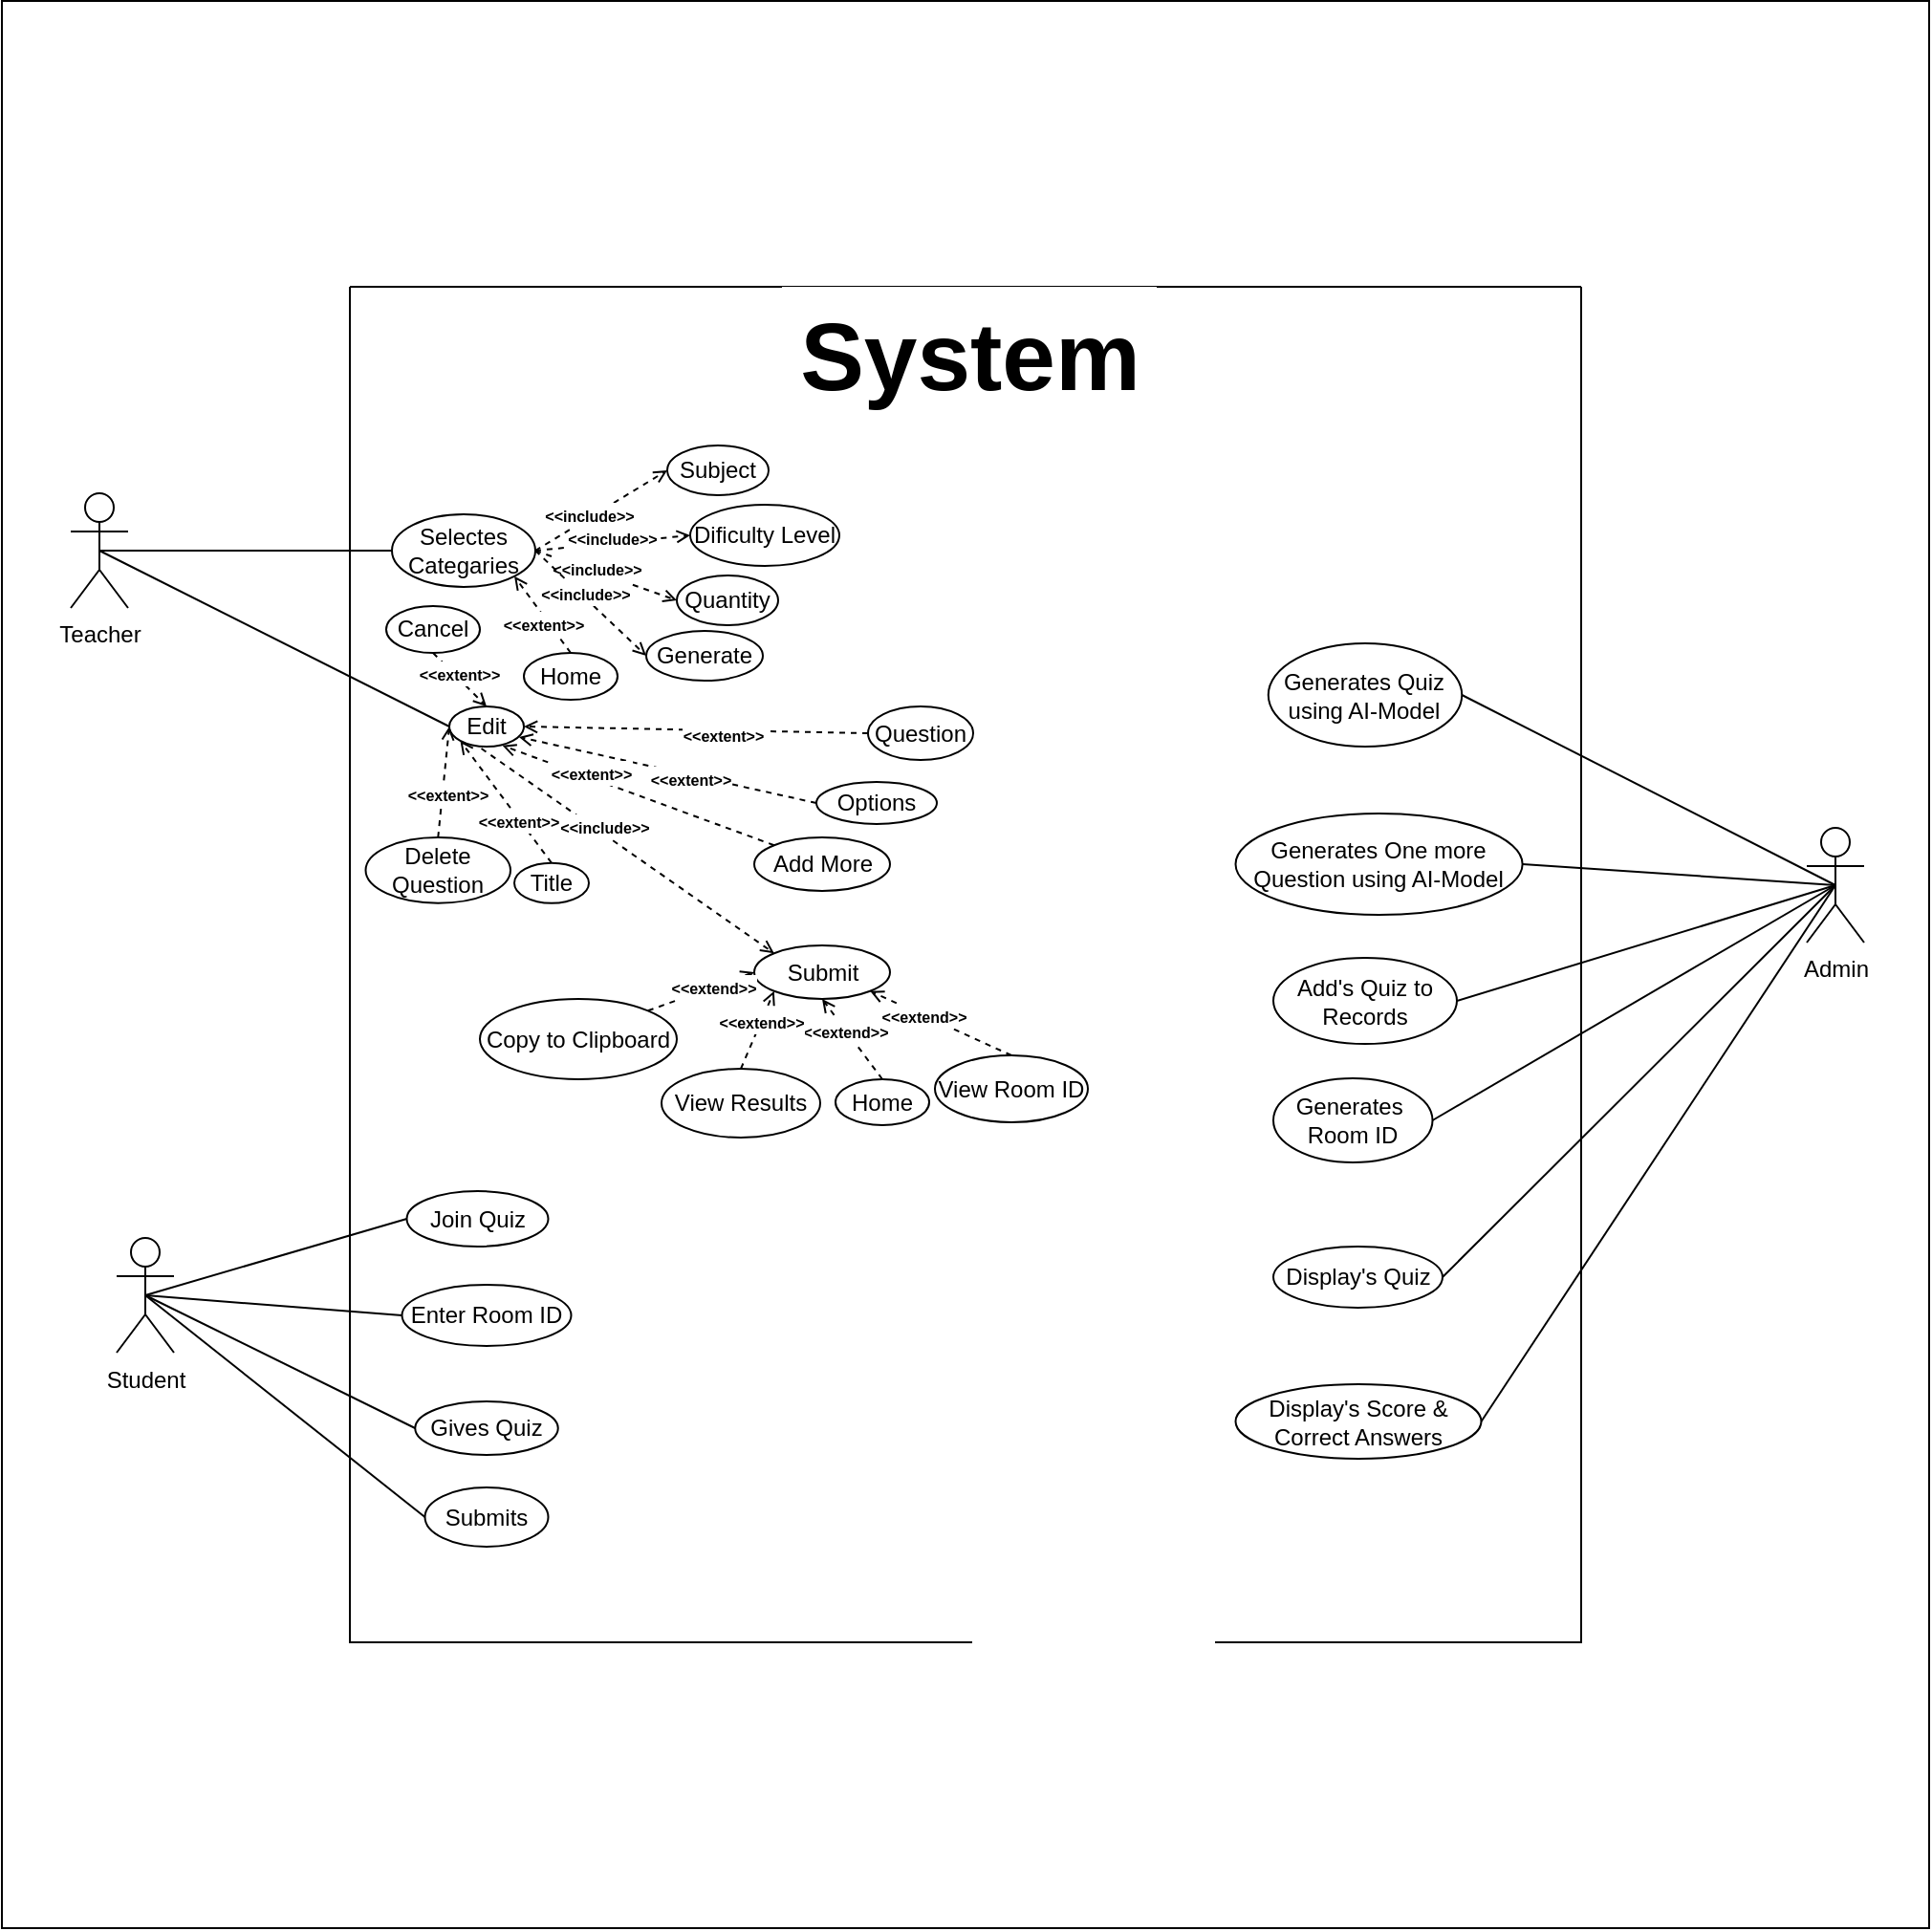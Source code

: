 <mxfile version="23.0.2" type="device">
  <diagram name="Page-1" id="hiehJCwvsUua7CjGSmnJ">
    <mxGraphModel dx="1436" dy="1006" grid="0" gridSize="10" guides="1" tooltips="1" connect="1" arrows="1" fold="1" page="0" pageScale="1" pageWidth="827" pageHeight="1169" math="0" shadow="0">
      <root>
        <mxCell id="0" />
        <mxCell id="1" parent="0" />
        <mxCell id="QPADVxnlIXIoXy0uTIt_-3" value="" style="whiteSpace=wrap;html=1;aspect=fixed;" parent="1" vertex="1">
          <mxGeometry x="-87" y="-64.5" width="1008" height="1008" as="geometry" />
        </mxCell>
        <mxCell id="n5yK7r2kHpKYP2_WQRcN-1" value="" style="swimlane;startSize=0;" parent="1" vertex="1">
          <mxGeometry x="95" y="85" width="644" height="709" as="geometry" />
        </mxCell>
        <mxCell id="EGsyVxNRafV6XFAS_uxc-3" value="&lt;font style=&quot;font-size: 50px;&quot;&gt;&lt;b&gt;System&lt;/b&gt;&lt;/font&gt;" style="text;html=1;align=center;verticalAlign=middle;resizable=0;points=[];autosize=1;strokeColor=none;fillColor=default;" parent="n5yK7r2kHpKYP2_WQRcN-1" vertex="1">
          <mxGeometry x="226" width="196" height="72" as="geometry" />
        </mxCell>
        <mxCell id="EGsyVxNRafV6XFAS_uxc-4" value="Subject" style="ellipse;whiteSpace=wrap;html=1;" parent="n5yK7r2kHpKYP2_WQRcN-1" vertex="1">
          <mxGeometry x="166" y="83" width="53" height="26" as="geometry" />
        </mxCell>
        <mxCell id="EGsyVxNRafV6XFAS_uxc-5" value="Dificulty Level" style="ellipse;whiteSpace=wrap;html=1;" parent="n5yK7r2kHpKYP2_WQRcN-1" vertex="1">
          <mxGeometry x="178" y="114" width="78" height="32" as="geometry" />
        </mxCell>
        <mxCell id="EGsyVxNRafV6XFAS_uxc-6" value="Quantity" style="ellipse;whiteSpace=wrap;html=1;" parent="n5yK7r2kHpKYP2_WQRcN-1" vertex="1">
          <mxGeometry x="171" y="151" width="53" height="26" as="geometry" />
        </mxCell>
        <mxCell id="NHSbfe3mQL37GJc6aBrX-5" value="Generate" style="ellipse;whiteSpace=wrap;html=1;direction=west;" parent="n5yK7r2kHpKYP2_WQRcN-1" vertex="1">
          <mxGeometry x="155" y="180" width="61" height="26" as="geometry" />
        </mxCell>
        <mxCell id="NHSbfe3mQL37GJc6aBrX-6" value="Selectes Categaries" style="ellipse;whiteSpace=wrap;html=1;direction=west;" parent="n5yK7r2kHpKYP2_WQRcN-1" vertex="1">
          <mxGeometry x="22" y="119" width="75" height="38" as="geometry" />
        </mxCell>
        <mxCell id="EGsyVxNRafV6XFAS_uxc-27" value="Display&#39;s Quiz" style="ellipse;whiteSpace=wrap;html=1;fillColor=default;" parent="n5yK7r2kHpKYP2_WQRcN-1" vertex="1">
          <mxGeometry x="483" y="502" width="88.5" height="32" as="geometry" />
        </mxCell>
        <mxCell id="EGsyVxNRafV6XFAS_uxc-28" value="Display&#39;s Score &amp;amp; Correct Answers" style="ellipse;whiteSpace=wrap;html=1;" parent="n5yK7r2kHpKYP2_WQRcN-1" vertex="1">
          <mxGeometry x="463.25" y="574" width="128.5" height="39" as="geometry" />
        </mxCell>
        <mxCell id="EGsyVxNRafV6XFAS_uxc-35" value="Generates Quiz using AI-Model" style="ellipse;whiteSpace=wrap;html=1;" parent="n5yK7r2kHpKYP2_WQRcN-1" vertex="1">
          <mxGeometry x="480.38" y="186.5" width="101.25" height="54" as="geometry" />
        </mxCell>
        <mxCell id="EGsyVxNRafV6XFAS_uxc-40" value="Edit" style="ellipse;whiteSpace=wrap;html=1;direction=west;" parent="n5yK7r2kHpKYP2_WQRcN-1" vertex="1">
          <mxGeometry x="52" y="219.5" width="39" height="21" as="geometry" />
        </mxCell>
        <mxCell id="EGsyVxNRafV6XFAS_uxc-41" value="Title" style="ellipse;whiteSpace=wrap;html=1;direction=west;" parent="n5yK7r2kHpKYP2_WQRcN-1" vertex="1">
          <mxGeometry x="86" y="301.37" width="39" height="21" as="geometry" />
        </mxCell>
        <mxCell id="EGsyVxNRafV6XFAS_uxc-42" value="Question" style="ellipse;whiteSpace=wrap;html=1;direction=west;" parent="n5yK7r2kHpKYP2_WQRcN-1" vertex="1">
          <mxGeometry x="271" y="219.5" width="55" height="28" as="geometry" />
        </mxCell>
        <mxCell id="EGsyVxNRafV6XFAS_uxc-43" value="Options" style="ellipse;whiteSpace=wrap;html=1;direction=west;" parent="n5yK7r2kHpKYP2_WQRcN-1" vertex="1">
          <mxGeometry x="244" y="259" width="63" height="22" as="geometry" />
        </mxCell>
        <mxCell id="EGsyVxNRafV6XFAS_uxc-45" value="Delete Question" style="ellipse;whiteSpace=wrap;html=1;direction=west;" parent="n5yK7r2kHpKYP2_WQRcN-1" vertex="1">
          <mxGeometry x="8.25" y="288" width="75.75" height="34.37" as="geometry" />
        </mxCell>
        <mxCell id="EGsyVxNRafV6XFAS_uxc-46" value="Add More" style="ellipse;whiteSpace=wrap;html=1;direction=west;" parent="n5yK7r2kHpKYP2_WQRcN-1" vertex="1">
          <mxGeometry x="211.5" y="288" width="71" height="28" as="geometry" />
        </mxCell>
        <mxCell id="EGsyVxNRafV6XFAS_uxc-49" value="Submit" style="ellipse;whiteSpace=wrap;html=1;direction=west;" parent="n5yK7r2kHpKYP2_WQRcN-1" vertex="1">
          <mxGeometry x="211.5" y="344.5" width="71" height="28" as="geometry" />
        </mxCell>
        <mxCell id="EGsyVxNRafV6XFAS_uxc-17" value="Enter Room ID" style="ellipse;whiteSpace=wrap;html=1;" parent="n5yK7r2kHpKYP2_WQRcN-1" vertex="1">
          <mxGeometry x="27.25" y="522" width="88.5" height="32" as="geometry" />
        </mxCell>
        <mxCell id="EGsyVxNRafV6XFAS_uxc-18" value="Gives Quiz" style="ellipse;whiteSpace=wrap;html=1;" parent="n5yK7r2kHpKYP2_WQRcN-1" vertex="1">
          <mxGeometry x="34.13" y="583" width="74.75" height="28" as="geometry" />
        </mxCell>
        <mxCell id="EGsyVxNRafV6XFAS_uxc-19" value="Submits" style="ellipse;whiteSpace=wrap;html=1;" parent="n5yK7r2kHpKYP2_WQRcN-1" vertex="1">
          <mxGeometry x="39.25" y="628" width="64.5" height="31" as="geometry" />
        </mxCell>
        <mxCell id="EGsyVxNRafV6XFAS_uxc-16" value="Join Quiz" style="ellipse;whiteSpace=wrap;html=1;" parent="n5yK7r2kHpKYP2_WQRcN-1" vertex="1">
          <mxGeometry x="29.75" y="473" width="74" height="29" as="geometry" />
        </mxCell>
        <mxCell id="EGsyVxNRafV6XFAS_uxc-61" value="&lt;b&gt;&lt;font style=&quot;font-size: 8px;&quot;&gt;&amp;lt;&amp;lt;include&amp;gt;&amp;gt;&lt;/font&gt;&lt;/b&gt;" style="endArrow=open;endSize=5;dashed=1;html=1;rounded=0;exitX=0;exitY=0.5;exitDx=0;exitDy=0;startSize=5;entryX=0;entryY=0.5;entryDx=0;entryDy=0;" parent="n5yK7r2kHpKYP2_WQRcN-1" source="NHSbfe3mQL37GJc6aBrX-6" target="EGsyVxNRafV6XFAS_uxc-5" edge="1">
          <mxGeometry x="-0.015" y="3" width="160" relative="1" as="geometry">
            <mxPoint x="152" y="171" as="sourcePoint" />
            <mxPoint x="312" y="171" as="targetPoint" />
            <mxPoint as="offset" />
          </mxGeometry>
        </mxCell>
        <mxCell id="EGsyVxNRafV6XFAS_uxc-62" value="&lt;b&gt;&lt;font style=&quot;font-size: 8px;&quot;&gt;&amp;lt;&amp;lt;include&amp;gt;&amp;gt;&lt;/font&gt;&lt;/b&gt;" style="endArrow=open;endSize=5;dashed=1;html=1;rounded=0;exitX=0;exitY=0.5;exitDx=0;exitDy=0;startSize=5;entryX=0;entryY=0.5;entryDx=0;entryDy=0;" parent="n5yK7r2kHpKYP2_WQRcN-1" source="NHSbfe3mQL37GJc6aBrX-6" target="EGsyVxNRafV6XFAS_uxc-4" edge="1">
          <mxGeometry x="-0.161" y="2" width="160" relative="1" as="geometry">
            <mxPoint x="107" y="148" as="sourcePoint" />
            <mxPoint x="148" y="148" as="targetPoint" />
            <mxPoint as="offset" />
          </mxGeometry>
        </mxCell>
        <mxCell id="EGsyVxNRafV6XFAS_uxc-63" value="&lt;b&gt;&lt;font style=&quot;font-size: 8px;&quot;&gt;&amp;lt;&amp;lt;include&amp;gt;&amp;gt;&lt;/font&gt;&lt;/b&gt;" style="endArrow=open;endSize=5;dashed=1;html=1;rounded=0;exitX=0;exitY=0.5;exitDx=0;exitDy=0;startSize=5;entryX=0;entryY=0.5;entryDx=0;entryDy=0;" parent="n5yK7r2kHpKYP2_WQRcN-1" source="NHSbfe3mQL37GJc6aBrX-6" target="EGsyVxNRafV6XFAS_uxc-6" edge="1">
          <mxGeometry x="-0.161" y="2" width="160" relative="1" as="geometry">
            <mxPoint x="107" y="148" as="sourcePoint" />
            <mxPoint x="160" y="116" as="targetPoint" />
            <mxPoint as="offset" />
          </mxGeometry>
        </mxCell>
        <mxCell id="EGsyVxNRafV6XFAS_uxc-64" value="&lt;b&gt;&lt;font style=&quot;font-size: 8px;&quot;&gt;&amp;lt;&amp;lt;extent&amp;gt;&amp;gt;&lt;/font&gt;&lt;/b&gt;" style="endArrow=open;endSize=5;dashed=1;html=1;rounded=0;exitX=0.5;exitY=1;exitDx=0;exitDy=0;startSize=5;entryX=1;entryY=0;entryDx=0;entryDy=0;" parent="n5yK7r2kHpKYP2_WQRcN-1" source="EGsyVxNRafV6XFAS_uxc-41" target="EGsyVxNRafV6XFAS_uxc-40" edge="1">
          <mxGeometry x="-0.289" y="1" width="160" relative="1" as="geometry">
            <mxPoint x="258" y="202" as="sourcePoint" />
            <mxPoint x="200" y="233.5" as="targetPoint" />
            <mxPoint as="offset" />
          </mxGeometry>
        </mxCell>
        <mxCell id="EGsyVxNRafV6XFAS_uxc-65" value="&lt;b&gt;&lt;font style=&quot;font-size: 8px;&quot;&gt;&amp;lt;&amp;lt;extent&amp;gt;&amp;gt;&lt;/font&gt;&lt;/b&gt;" style="endArrow=open;endSize=5;dashed=1;html=1;rounded=0;exitX=1;exitY=0.5;exitDx=0;exitDy=0;startSize=5;entryX=0;entryY=0.5;entryDx=0;entryDy=0;" parent="n5yK7r2kHpKYP2_WQRcN-1" source="EGsyVxNRafV6XFAS_uxc-42" target="EGsyVxNRafV6XFAS_uxc-40" edge="1">
          <mxGeometry x="-0.161" y="2" width="160" relative="1" as="geometry">
            <mxPoint x="249" y="233.5" as="sourcePoint" />
            <mxPoint x="200" y="233.5" as="targetPoint" />
            <mxPoint as="offset" />
          </mxGeometry>
        </mxCell>
        <mxCell id="EGsyVxNRafV6XFAS_uxc-66" value="&lt;b&gt;&lt;font style=&quot;font-size: 8px;&quot;&gt;&amp;lt;&amp;lt;extent&amp;gt;&amp;gt;&lt;/font&gt;&lt;/b&gt;" style="endArrow=open;endSize=5;dashed=1;html=1;rounded=0;exitX=1;exitY=0.5;exitDx=0;exitDy=0;startSize=5;entryX=0.066;entryY=0.238;entryDx=0;entryDy=0;entryPerimeter=0;" parent="n5yK7r2kHpKYP2_WQRcN-1" source="EGsyVxNRafV6XFAS_uxc-43" target="EGsyVxNRafV6XFAS_uxc-40" edge="1">
          <mxGeometry x="-0.161" y="2" width="160" relative="1" as="geometry">
            <mxPoint x="262" y="265.5" as="sourcePoint" />
            <mxPoint x="200" y="233.5" as="targetPoint" />
            <mxPoint as="offset" />
          </mxGeometry>
        </mxCell>
        <mxCell id="EGsyVxNRafV6XFAS_uxc-79" value="Copy to Clipboard" style="ellipse;whiteSpace=wrap;html=1;" parent="n5yK7r2kHpKYP2_WQRcN-1" vertex="1">
          <mxGeometry x="68" y="372.5" width="103" height="42" as="geometry" />
        </mxCell>
        <mxCell id="EGsyVxNRafV6XFAS_uxc-80" value="View Results" style="ellipse;whiteSpace=wrap;html=1;" parent="n5yK7r2kHpKYP2_WQRcN-1" vertex="1">
          <mxGeometry x="163" y="409" width="83" height="36" as="geometry" />
        </mxCell>
        <mxCell id="EGsyVxNRafV6XFAS_uxc-81" value="Home" style="ellipse;whiteSpace=wrap;html=1;" parent="n5yK7r2kHpKYP2_WQRcN-1" vertex="1">
          <mxGeometry x="254" y="414.5" width="49" height="24" as="geometry" />
        </mxCell>
        <mxCell id="EGsyVxNRafV6XFAS_uxc-26" value="Generates&amp;nbsp; Room ID" style="ellipse;whiteSpace=wrap;html=1;" parent="n5yK7r2kHpKYP2_WQRcN-1" vertex="1">
          <mxGeometry x="483" y="414" width="83.25" height="44" as="geometry" />
        </mxCell>
        <mxCell id="EGsyVxNRafV6XFAS_uxc-84" value="&lt;font style=&quot;font-size: 8px;&quot;&gt;&lt;b&gt;&amp;lt;&amp;lt;extend&amp;gt;&amp;gt;&lt;/b&gt;&lt;/font&gt;" style="endArrow=open;endSize=5;dashed=1;html=1;rounded=0;entryX=0.5;entryY=0;entryDx=0;entryDy=0;exitX=0.5;exitY=0;exitDx=0;exitDy=0;strokeWidth=1;startSize=5;movable=1;resizable=1;rotatable=1;deletable=1;editable=1;locked=0;connectable=1;" parent="n5yK7r2kHpKYP2_WQRcN-1" source="EGsyVxNRafV6XFAS_uxc-81" target="EGsyVxNRafV6XFAS_uxc-49" edge="1">
          <mxGeometry x="0.216" width="160" relative="1" as="geometry">
            <mxPoint x="135" y="424" as="sourcePoint" />
            <mxPoint x="329" y="503" as="targetPoint" />
            <mxPoint as="offset" />
          </mxGeometry>
        </mxCell>
        <mxCell id="EGsyVxNRafV6XFAS_uxc-82" value="&lt;font style=&quot;font-size: 8px;&quot;&gt;&lt;b&gt;&amp;lt;&amp;lt;extend&amp;gt;&amp;gt;&lt;/b&gt;&lt;/font&gt;" style="endArrow=open;endSize=5;dashed=1;html=1;rounded=0;entryX=1;entryY=0.5;entryDx=0;entryDy=0;strokeWidth=1;startSize=5;exitX=1;exitY=0;exitDx=0;exitDy=0;movable=1;resizable=1;rotatable=1;deletable=1;editable=1;locked=0;connectable=1;" parent="n5yK7r2kHpKYP2_WQRcN-1" source="EGsyVxNRafV6XFAS_uxc-79" target="EGsyVxNRafV6XFAS_uxc-49" edge="1">
          <mxGeometry x="0.216" width="160" relative="1" as="geometry">
            <mxPoint x="309" y="316" as="sourcePoint" />
            <mxPoint x="323" y="335" as="targetPoint" />
            <mxPoint as="offset" />
          </mxGeometry>
        </mxCell>
        <mxCell id="EGsyVxNRafV6XFAS_uxc-83" value="&lt;font style=&quot;font-size: 8px;&quot;&gt;&lt;b&gt;&amp;lt;&amp;lt;extend&amp;gt;&amp;gt;&lt;/b&gt;&lt;/font&gt;" style="endArrow=open;endSize=5;dashed=1;html=1;rounded=0;entryX=1;entryY=0;entryDx=0;entryDy=0;strokeWidth=1;startSize=5;exitX=0.5;exitY=0;exitDx=0;exitDy=0;movable=1;resizable=1;rotatable=1;deletable=1;editable=1;locked=0;connectable=1;" parent="n5yK7r2kHpKYP2_WQRcN-1" source="EGsyVxNRafV6XFAS_uxc-80" target="EGsyVxNRafV6XFAS_uxc-49" edge="1">
          <mxGeometry x="0.216" width="160" relative="1" as="geometry">
            <mxPoint x="125" y="414" as="sourcePoint" />
            <mxPoint x="318" y="332" as="targetPoint" />
            <mxPoint as="offset" />
          </mxGeometry>
        </mxCell>
        <mxCell id="EGsyVxNRafV6XFAS_uxc-25" value="Add&#39;s Quiz to Records" style="ellipse;whiteSpace=wrap;html=1;" parent="n5yK7r2kHpKYP2_WQRcN-1" vertex="1">
          <mxGeometry x="483" y="351" width="96" height="45" as="geometry" />
        </mxCell>
        <mxCell id="EGsyVxNRafV6XFAS_uxc-88" value="Generates One more Question using AI-Model" style="ellipse;whiteSpace=wrap;html=1;" parent="n5yK7r2kHpKYP2_WQRcN-1" vertex="1">
          <mxGeometry x="463.25" y="275.5" width="150.06" height="53" as="geometry" />
        </mxCell>
        <mxCell id="EGsyVxNRafV6XFAS_uxc-29" value="Admin" style="shape=umlActor;verticalLabelPosition=bottom;verticalAlign=top;html=1;outlineConnect=0;" parent="n5yK7r2kHpKYP2_WQRcN-1" vertex="1">
          <mxGeometry x="762" y="283" width="30" height="60" as="geometry" />
        </mxCell>
        <mxCell id="EGsyVxNRafV6XFAS_uxc-30" value="" style="endArrow=none;html=1;rounded=0;entryX=0.5;entryY=0.5;entryDx=0;entryDy=0;exitX=1;exitY=0.5;exitDx=0;exitDy=0;entryPerimeter=0;" parent="n5yK7r2kHpKYP2_WQRcN-1" source="EGsyVxNRafV6XFAS_uxc-25" target="EGsyVxNRafV6XFAS_uxc-29" edge="1">
          <mxGeometry width="50" height="50" relative="1" as="geometry">
            <mxPoint x="610.37" y="305" as="sourcePoint" />
            <mxPoint x="794.37" y="264" as="targetPoint" />
          </mxGeometry>
        </mxCell>
        <mxCell id="EGsyVxNRafV6XFAS_uxc-31" value="" style="endArrow=none;html=1;rounded=0;entryX=0.5;entryY=0.5;entryDx=0;entryDy=0;exitX=1;exitY=0.5;exitDx=0;exitDy=0;entryPerimeter=0;" parent="n5yK7r2kHpKYP2_WQRcN-1" source="EGsyVxNRafV6XFAS_uxc-26" target="EGsyVxNRafV6XFAS_uxc-29" edge="1">
          <mxGeometry width="50" height="50" relative="1" as="geometry">
            <mxPoint x="663.37" y="244" as="sourcePoint" />
            <mxPoint x="867.37" y="311" as="targetPoint" />
          </mxGeometry>
        </mxCell>
        <mxCell id="EGsyVxNRafV6XFAS_uxc-32" value="" style="endArrow=none;html=1;rounded=0;entryX=0.5;entryY=0.5;entryDx=0;entryDy=0;exitX=1;exitY=0.5;exitDx=0;exitDy=0;entryPerimeter=0;" parent="n5yK7r2kHpKYP2_WQRcN-1" source="EGsyVxNRafV6XFAS_uxc-27" target="EGsyVxNRafV6XFAS_uxc-29" edge="1">
          <mxGeometry width="50" height="50" relative="1" as="geometry">
            <mxPoint x="656.37" y="304" as="sourcePoint" />
            <mxPoint x="867.37" y="311" as="targetPoint" />
          </mxGeometry>
        </mxCell>
        <mxCell id="EGsyVxNRafV6XFAS_uxc-33" value="" style="endArrow=none;html=1;rounded=0;entryX=0.5;entryY=0.5;entryDx=0;entryDy=0;exitX=1;exitY=0.5;exitDx=0;exitDy=0;entryPerimeter=0;" parent="n5yK7r2kHpKYP2_WQRcN-1" source="EGsyVxNRafV6XFAS_uxc-28" target="EGsyVxNRafV6XFAS_uxc-29" edge="1">
          <mxGeometry width="50" height="50" relative="1" as="geometry">
            <mxPoint x="661.37" y="444" as="sourcePoint" />
            <mxPoint x="867.37" y="311" as="targetPoint" />
          </mxGeometry>
        </mxCell>
        <mxCell id="EGsyVxNRafV6XFAS_uxc-34" value="" style="endArrow=none;html=1;rounded=0;entryX=0.5;entryY=0.5;entryDx=0;entryDy=0;exitX=1;exitY=0.5;exitDx=0;exitDy=0;entryPerimeter=0;" parent="n5yK7r2kHpKYP2_WQRcN-1" source="EGsyVxNRafV6XFAS_uxc-35" target="EGsyVxNRafV6XFAS_uxc-29" edge="1">
          <mxGeometry width="50" height="50" relative="1" as="geometry">
            <mxPoint x="620.37" y="315" as="sourcePoint" />
            <mxPoint x="787" y="337" as="targetPoint" />
          </mxGeometry>
        </mxCell>
        <mxCell id="EGsyVxNRafV6XFAS_uxc-89" value="" style="endArrow=none;html=1;rounded=0;entryX=0.5;entryY=0.5;entryDx=0;entryDy=0;exitX=1;exitY=0.5;exitDx=0;exitDy=0;entryPerimeter=0;" parent="n5yK7r2kHpKYP2_WQRcN-1" source="EGsyVxNRafV6XFAS_uxc-88" target="EGsyVxNRafV6XFAS_uxc-29" edge="1">
          <mxGeometry width="50" height="50" relative="1" as="geometry">
            <mxPoint x="616" y="172" as="sourcePoint" />
            <mxPoint x="804" y="341" as="targetPoint" />
          </mxGeometry>
        </mxCell>
        <mxCell id="cMAb08nYdSKNLdIepgWL-3" value="&lt;b&gt;&lt;font style=&quot;font-size: 8px;&quot;&gt;&amp;lt;&amp;lt;include&amp;gt;&amp;gt;&lt;/font&gt;&lt;/b&gt;" style="endArrow=open;endSize=5;dashed=1;html=1;rounded=0;exitX=0;exitY=0.5;exitDx=0;exitDy=0;startSize=5;entryX=1;entryY=0.5;entryDx=0;entryDy=0;" parent="n5yK7r2kHpKYP2_WQRcN-1" source="NHSbfe3mQL37GJc6aBrX-6" target="NHSbfe3mQL37GJc6aBrX-5" edge="1">
          <mxGeometry x="-0.159" y="2" width="160" relative="1" as="geometry">
            <mxPoint x="104" y="196" as="sourcePoint" />
            <mxPoint x="325" y="196" as="targetPoint" />
            <mxPoint as="offset" />
          </mxGeometry>
        </mxCell>
        <mxCell id="cMAb08nYdSKNLdIepgWL-6" value="&lt;b&gt;&lt;font style=&quot;font-size: 8px;&quot;&gt;&amp;lt;&amp;lt;extent&amp;gt;&amp;gt;&lt;/font&gt;&lt;/b&gt;" style="endArrow=open;endSize=5;dashed=1;html=1;rounded=0;exitX=0.5;exitY=1;exitDx=0;exitDy=0;startSize=5;entryX=1;entryY=0.5;entryDx=0;entryDy=0;" parent="n5yK7r2kHpKYP2_WQRcN-1" source="EGsyVxNRafV6XFAS_uxc-45" target="EGsyVxNRafV6XFAS_uxc-40" edge="1">
          <mxGeometry x="-0.198" y="-3" width="160" relative="1" as="geometry">
            <mxPoint x="160" y="296" as="sourcePoint" />
            <mxPoint x="67" y="247" as="targetPoint" />
            <mxPoint as="offset" />
          </mxGeometry>
        </mxCell>
        <mxCell id="cMAb08nYdSKNLdIepgWL-7" value="&lt;b&gt;&lt;font style=&quot;font-size: 8px;&quot;&gt;&amp;lt;&amp;lt;extent&amp;gt;&amp;gt;&lt;/font&gt;&lt;/b&gt;" style="endArrow=open;endSize=5;dashed=1;html=1;rounded=0;exitX=1;exitY=1;exitDx=0;exitDy=0;startSize=5;entryX=0.289;entryY=0.027;entryDx=0;entryDy=0;entryPerimeter=0;" parent="n5yK7r2kHpKYP2_WQRcN-1" source="EGsyVxNRafV6XFAS_uxc-46" target="EGsyVxNRafV6XFAS_uxc-40" edge="1">
          <mxGeometry x="0.361" y="-3" width="160" relative="1" as="geometry">
            <mxPoint x="170" y="306" as="sourcePoint" />
            <mxPoint x="77" y="257" as="targetPoint" />
            <mxPoint as="offset" />
          </mxGeometry>
        </mxCell>
        <mxCell id="cMAb08nYdSKNLdIepgWL-8" value="&lt;b&gt;&lt;font style=&quot;font-size: 8px;&quot;&gt;&amp;lt;&amp;lt;include&amp;gt;&amp;gt;&lt;/font&gt;&lt;/b&gt;" style="endArrow=open;endSize=5;dashed=1;html=1;rounded=0;exitX=0.57;exitY=-0.048;exitDx=0;exitDy=0;startSize=5;entryX=1;entryY=1;entryDx=0;entryDy=0;exitPerimeter=0;" parent="n5yK7r2kHpKYP2_WQRcN-1" source="EGsyVxNRafV6XFAS_uxc-40" target="EGsyVxNRafV6XFAS_uxc-49" edge="1">
          <mxGeometry x="-0.191" y="4" width="160" relative="1" as="geometry">
            <mxPoint x="95" y="247" as="sourcePoint" />
            <mxPoint x="232" y="302" as="targetPoint" />
            <mxPoint as="offset" />
          </mxGeometry>
        </mxCell>
        <mxCell id="cMAb08nYdSKNLdIepgWL-10" value="View Room ID" style="ellipse;whiteSpace=wrap;html=1;" parent="n5yK7r2kHpKYP2_WQRcN-1" vertex="1">
          <mxGeometry x="306" y="402" width="80" height="35" as="geometry" />
        </mxCell>
        <mxCell id="cMAb08nYdSKNLdIepgWL-11" value="&lt;font style=&quot;font-size: 8px;&quot;&gt;&lt;b&gt;&amp;lt;&amp;lt;extend&amp;gt;&amp;gt;&lt;/b&gt;&lt;/font&gt;" style="endArrow=open;endSize=5;dashed=1;html=1;rounded=0;entryX=0;entryY=0;entryDx=0;entryDy=0;strokeWidth=1;startSize=5;exitX=0.5;exitY=0;exitDx=0;exitDy=0;movable=1;resizable=1;rotatable=1;deletable=1;editable=1;locked=0;connectable=1;" parent="n5yK7r2kHpKYP2_WQRcN-1" source="cMAb08nYdSKNLdIepgWL-10" target="EGsyVxNRafV6XFAS_uxc-49" edge="1">
          <mxGeometry x="0.233" width="160" relative="1" as="geometry">
            <mxPoint x="429" y="448.2" as="sourcePoint" />
            <mxPoint x="363.858" y="369.998" as="targetPoint" />
            <mxPoint as="offset" />
          </mxGeometry>
        </mxCell>
        <mxCell id="L1sKtiPwGohohcsykyO--1" value="&lt;b&gt;&lt;font style=&quot;font-size: 8px;&quot;&gt;&amp;lt;&amp;lt;extent&amp;gt;&amp;gt;&lt;/font&gt;&lt;/b&gt;" style="endArrow=open;endSize=5;dashed=1;html=1;rounded=0;exitX=0.5;exitY=1;exitDx=0;exitDy=0;startSize=5;entryX=0;entryY=0;entryDx=0;entryDy=0;" parent="n5yK7r2kHpKYP2_WQRcN-1" source="L1sKtiPwGohohcsykyO--2" target="NHSbfe3mQL37GJc6aBrX-6" edge="1">
          <mxGeometry x="-0.161" y="2" width="160" relative="1" as="geometry">
            <mxPoint x="38.75" y="91.25" as="sourcePoint" />
            <mxPoint x="-160.75" y="-33.25" as="targetPoint" />
            <mxPoint as="offset" />
          </mxGeometry>
        </mxCell>
        <mxCell id="L1sKtiPwGohohcsykyO--2" value="Home" style="ellipse;whiteSpace=wrap;html=1;direction=west;" parent="n5yK7r2kHpKYP2_WQRcN-1" vertex="1">
          <mxGeometry x="91" y="191.5" width="49" height="24.5" as="geometry" />
        </mxCell>
        <mxCell id="bYDzssbc0e7Pt4jrvGXA-1" value="&lt;b&gt;&lt;font style=&quot;font-size: 8px;&quot;&gt;&amp;lt;&amp;lt;extent&amp;gt;&amp;gt;&lt;/font&gt;&lt;/b&gt;" style="endArrow=open;endSize=5;dashed=1;html=1;rounded=0;exitX=0.5;exitY=0;exitDx=0;exitDy=0;startSize=5;entryX=0.5;entryY=1;entryDx=0;entryDy=0;" parent="n5yK7r2kHpKYP2_WQRcN-1" source="bYDzssbc0e7Pt4jrvGXA-2" target="EGsyVxNRafV6XFAS_uxc-40" edge="1">
          <mxGeometry x="-0.161" y="2" width="160" relative="1" as="geometry">
            <mxPoint x="-17.25" y="81.25" as="sourcePoint" />
            <mxPoint x="5.5" y="199.5" as="targetPoint" />
            <mxPoint as="offset" />
          </mxGeometry>
        </mxCell>
        <mxCell id="bYDzssbc0e7Pt4jrvGXA-2" value="Cancel" style="ellipse;whiteSpace=wrap;html=1;direction=west;" parent="n5yK7r2kHpKYP2_WQRcN-1" vertex="1">
          <mxGeometry x="19" y="167" width="49" height="24.5" as="geometry" />
        </mxCell>
        <mxCell id="n5yK7r2kHpKYP2_WQRcN-4" value="Teacher" style="shape=umlActor;verticalLabelPosition=bottom;verticalAlign=top;html=1;outlineConnect=0;direction=east;" parent="1" vertex="1">
          <mxGeometry x="-51" y="193" width="30" height="60" as="geometry" />
        </mxCell>
        <mxCell id="NHSbfe3mQL37GJc6aBrX-14" value="" style="endArrow=none;html=1;rounded=0;exitX=1;exitY=0.5;exitDx=0;exitDy=0;entryX=0.5;entryY=0.5;entryDx=0;entryDy=0;entryPerimeter=0;" parent="1" source="NHSbfe3mQL37GJc6aBrX-6" target="n5yK7r2kHpKYP2_WQRcN-4" edge="1">
          <mxGeometry width="50" height="50" relative="1" as="geometry">
            <mxPoint x="842" y="304.25" as="sourcePoint" />
            <mxPoint x="1012" y="246.25" as="targetPoint" />
          </mxGeometry>
        </mxCell>
        <mxCell id="EGsyVxNRafV6XFAS_uxc-20" value="Student" style="shape=umlActor;verticalLabelPosition=bottom;verticalAlign=top;html=1;outlineConnect=0;" parent="1" vertex="1">
          <mxGeometry x="-27" y="582.5" width="30" height="60" as="geometry" />
        </mxCell>
        <mxCell id="EGsyVxNRafV6XFAS_uxc-21" value="" style="endArrow=none;html=1;rounded=0;entryX=0;entryY=0.5;entryDx=0;entryDy=0;exitX=0.5;exitY=0.5;exitDx=0;exitDy=0;exitPerimeter=0;" parent="1" source="EGsyVxNRafV6XFAS_uxc-20" target="EGsyVxNRafV6XFAS_uxc-16" edge="1">
          <mxGeometry width="50" height="50" relative="1" as="geometry">
            <mxPoint x="-22" y="554" as="sourcePoint" />
            <mxPoint x="145" y="482" as="targetPoint" />
          </mxGeometry>
        </mxCell>
        <mxCell id="cMAb08nYdSKNLdIepgWL-15" value="" style="endArrow=none;html=1;rounded=0;exitX=0;exitY=0.5;exitDx=0;exitDy=0;entryX=0.5;entryY=0.5;entryDx=0;entryDy=0;entryPerimeter=0;" parent="1" source="EGsyVxNRafV6XFAS_uxc-18" target="EGsyVxNRafV6XFAS_uxc-20" edge="1">
          <mxGeometry width="50" height="50" relative="1" as="geometry">
            <mxPoint x="127" y="233" as="sourcePoint" />
            <mxPoint x="-26" y="233" as="targetPoint" />
          </mxGeometry>
        </mxCell>
        <mxCell id="cMAb08nYdSKNLdIepgWL-16" value="" style="endArrow=none;html=1;rounded=0;exitX=1;exitY=0.5;exitDx=0;exitDy=0;entryX=0.5;entryY=0.5;entryDx=0;entryDy=0;entryPerimeter=0;" parent="1" source="EGsyVxNRafV6XFAS_uxc-40" target="n5yK7r2kHpKYP2_WQRcN-4" edge="1">
          <mxGeometry width="50" height="50" relative="1" as="geometry">
            <mxPoint x="127" y="233" as="sourcePoint" />
            <mxPoint x="-26" y="233" as="targetPoint" />
          </mxGeometry>
        </mxCell>
        <mxCell id="QPADVxnlIXIoXy0uTIt_-1" value="" style="endArrow=none;html=1;rounded=0;exitX=0;exitY=0.5;exitDx=0;exitDy=0;entryX=0.5;entryY=0.5;entryDx=0;entryDy=0;entryPerimeter=0;" parent="1" source="EGsyVxNRafV6XFAS_uxc-19" target="EGsyVxNRafV6XFAS_uxc-20" edge="1">
          <mxGeometry width="50" height="50" relative="1" as="geometry">
            <mxPoint x="147" y="704" as="sourcePoint" />
            <mxPoint x="-2" y="623" as="targetPoint" />
          </mxGeometry>
        </mxCell>
        <mxCell id="QPADVxnlIXIoXy0uTIt_-2" value="" style="endArrow=none;html=1;rounded=0;entryX=0;entryY=0.5;entryDx=0;entryDy=0;exitX=0.5;exitY=0.5;exitDx=0;exitDy=0;exitPerimeter=0;" parent="1" source="EGsyVxNRafV6XFAS_uxc-20" target="EGsyVxNRafV6XFAS_uxc-17" edge="1">
          <mxGeometry width="50" height="50" relative="1" as="geometry">
            <mxPoint x="-2" y="623" as="sourcePoint" />
            <mxPoint x="135" y="583" as="targetPoint" />
          </mxGeometry>
        </mxCell>
      </root>
    </mxGraphModel>
  </diagram>
</mxfile>
